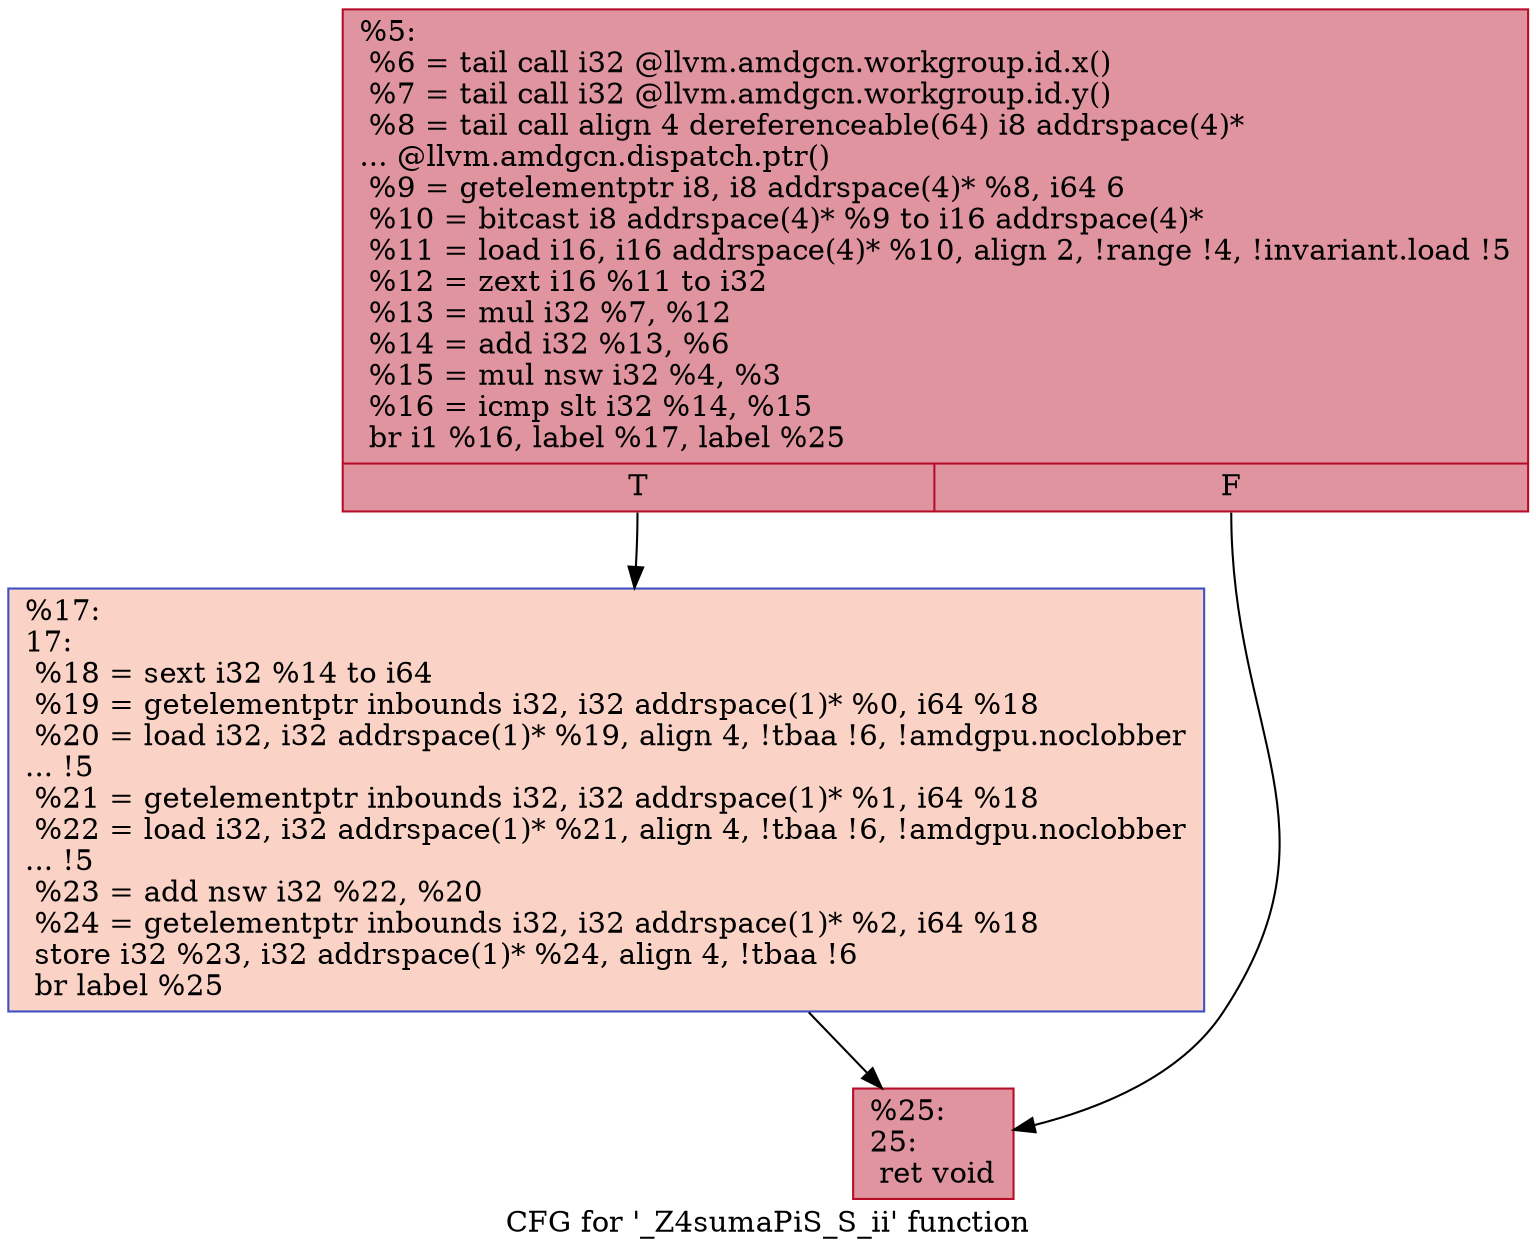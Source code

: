 digraph "CFG for '_Z4sumaPiS_S_ii' function" {
	label="CFG for '_Z4sumaPiS_S_ii' function";

	Node0x57580b0 [shape=record,color="#b70d28ff", style=filled, fillcolor="#b70d2870",label="{%5:\l  %6 = tail call i32 @llvm.amdgcn.workgroup.id.x()\l  %7 = tail call i32 @llvm.amdgcn.workgroup.id.y()\l  %8 = tail call align 4 dereferenceable(64) i8 addrspace(4)*\l... @llvm.amdgcn.dispatch.ptr()\l  %9 = getelementptr i8, i8 addrspace(4)* %8, i64 6\l  %10 = bitcast i8 addrspace(4)* %9 to i16 addrspace(4)*\l  %11 = load i16, i16 addrspace(4)* %10, align 2, !range !4, !invariant.load !5\l  %12 = zext i16 %11 to i32\l  %13 = mul i32 %7, %12\l  %14 = add i32 %13, %6\l  %15 = mul nsw i32 %4, %3\l  %16 = icmp slt i32 %14, %15\l  br i1 %16, label %17, label %25\l|{<s0>T|<s1>F}}"];
	Node0x57580b0:s0 -> Node0x5758710;
	Node0x57580b0:s1 -> Node0x575a020;
	Node0x5758710 [shape=record,color="#3d50c3ff", style=filled, fillcolor="#f59c7d70",label="{%17:\l17:                                               \l  %18 = sext i32 %14 to i64\l  %19 = getelementptr inbounds i32, i32 addrspace(1)* %0, i64 %18\l  %20 = load i32, i32 addrspace(1)* %19, align 4, !tbaa !6, !amdgpu.noclobber\l... !5\l  %21 = getelementptr inbounds i32, i32 addrspace(1)* %1, i64 %18\l  %22 = load i32, i32 addrspace(1)* %21, align 4, !tbaa !6, !amdgpu.noclobber\l... !5\l  %23 = add nsw i32 %22, %20\l  %24 = getelementptr inbounds i32, i32 addrspace(1)* %2, i64 %18\l  store i32 %23, i32 addrspace(1)* %24, align 4, !tbaa !6\l  br label %25\l}"];
	Node0x5758710 -> Node0x575a020;
	Node0x575a020 [shape=record,color="#b70d28ff", style=filled, fillcolor="#b70d2870",label="{%25:\l25:                                               \l  ret void\l}"];
}
